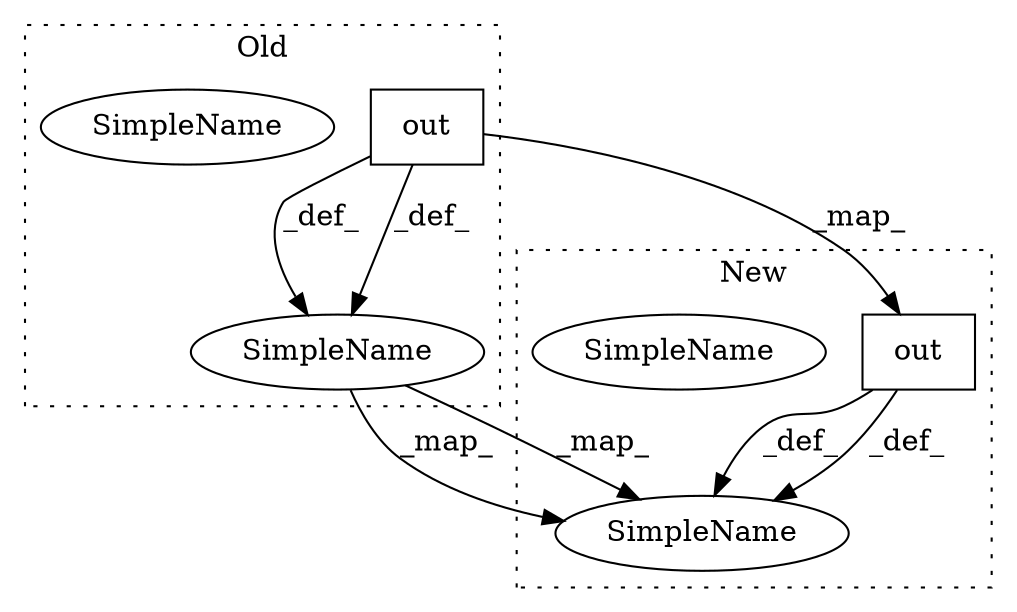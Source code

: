 digraph G {
subgraph cluster0 {
1 [label="out" a="32" s="5017,5070" l="4,1" shape="box"];
3 [label="SimpleName" a="42" s="4973" l="6" shape="ellipse"];
6 [label="SimpleName" a="42" s="4973" l="6" shape="ellipse"];
label = "Old";
style="dotted";
}
subgraph cluster1 {
2 [label="out" a="32" s="4931,4984" l="4,1" shape="box"];
4 [label="SimpleName" a="42" s="4919" l="6" shape="ellipse"];
5 [label="SimpleName" a="42" s="4919" l="6" shape="ellipse"];
label = "New";
style="dotted";
}
1 -> 6 [label="_def_"];
1 -> 6 [label="_def_"];
1 -> 2 [label="_map_"];
2 -> 5 [label="_def_"];
2 -> 5 [label="_def_"];
6 -> 5 [label="_map_"];
6 -> 5 [label="_map_"];
}